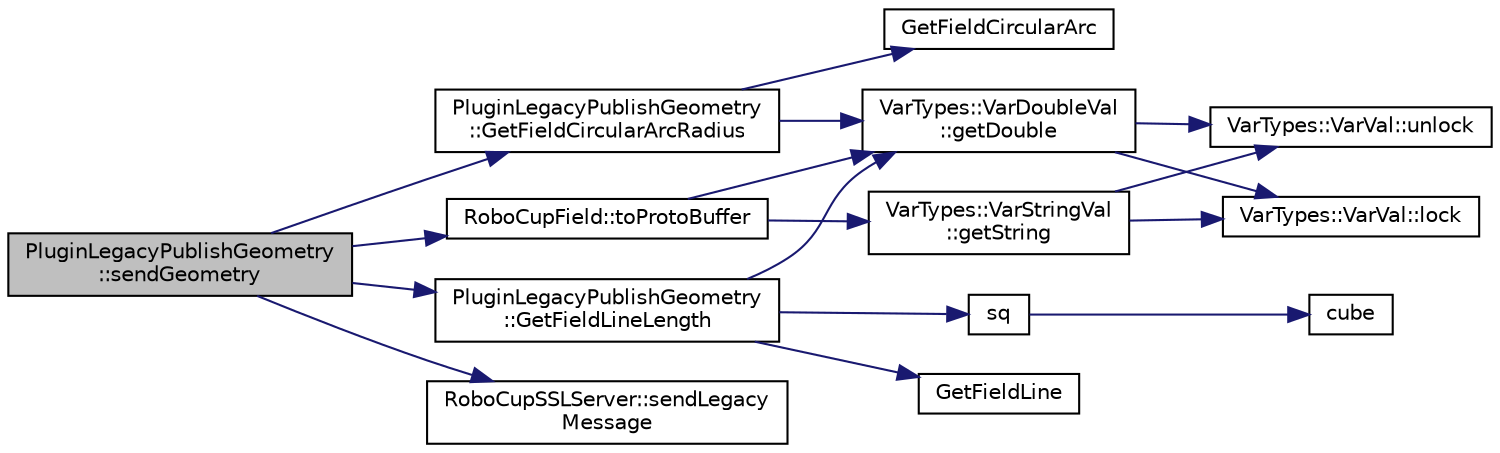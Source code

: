 digraph "PluginLegacyPublishGeometry::sendGeometry"
{
 // INTERACTIVE_SVG=YES
  edge [fontname="Helvetica",fontsize="10",labelfontname="Helvetica",labelfontsize="10"];
  node [fontname="Helvetica",fontsize="10",shape=record];
  rankdir="LR";
  Node1 [label="PluginLegacyPublishGeometry\l::sendGeometry",height=0.2,width=0.4,color="black", fillcolor="grey75", style="filled", fontcolor="black"];
  Node1 -> Node2 [color="midnightblue",fontsize="10",style="solid",fontname="Helvetica"];
  Node2 [label="PluginLegacyPublishGeometry\l::GetFieldCircularArcRadius",height=0.2,width=0.4,color="black", fillcolor="white", style="filled",URL="$da/da8/class_plugin_legacy_publish_geometry.html#a22f7e6e139d11ec9e105395eff6ef589"];
  Node2 -> Node3 [color="midnightblue",fontsize="10",style="solid",fontname="Helvetica"];
  Node3 [label="VarTypes::VarDoubleVal\l::getDouble",height=0.2,width=0.4,color="black", fillcolor="white", style="filled",URL="$db/d0f/class_var_types_1_1_var_double_val.html#aa5c9acfc3658e012d84481b9292a0b12",tooltip="get the value of this data-type "];
  Node3 -> Node4 [color="midnightblue",fontsize="10",style="solid",fontname="Helvetica"];
  Node4 [label="VarTypes::VarVal::lock",height=0.2,width=0.4,color="black", fillcolor="white", style="filled",URL="$d6/de8/class_var_types_1_1_var_val.html#a687df377b593f5ab5ac0b26d22728d4a"];
  Node3 -> Node5 [color="midnightblue",fontsize="10",style="solid",fontname="Helvetica"];
  Node5 [label="VarTypes::VarVal::unlock",height=0.2,width=0.4,color="black", fillcolor="white", style="filled",URL="$d6/de8/class_var_types_1_1_var_val.html#a6f1d886beb58366ce6c157b224ff26f8"];
  Node2 -> Node6 [color="midnightblue",fontsize="10",style="solid",fontname="Helvetica"];
  Node6 [label="GetFieldCircularArc",height=0.2,width=0.4,color="black", fillcolor="white", style="filled",URL="$d8/d71/plugin__legacypublishgeometry_8cpp.html#a63a7badb1d376c290048a41c8df4c0be"];
  Node1 -> Node7 [color="midnightblue",fontsize="10",style="solid",fontname="Helvetica"];
  Node7 [label="PluginLegacyPublishGeometry\l::GetFieldLineLength",height=0.2,width=0.4,color="black", fillcolor="white", style="filled",URL="$da/da8/class_plugin_legacy_publish_geometry.html#a2cff78af90f93bac211d5d893039d373"];
  Node7 -> Node3 [color="midnightblue",fontsize="10",style="solid",fontname="Helvetica"];
  Node7 -> Node8 [color="midnightblue",fontsize="10",style="solid",fontname="Helvetica"];
  Node8 [label="GetFieldLine",height=0.2,width=0.4,color="black", fillcolor="white", style="filled",URL="$d8/d71/plugin__legacypublishgeometry_8cpp.html#af299c1ef234322ecde9c3653d5539cbe"];
  Node7 -> Node9 [color="midnightblue",fontsize="10",style="solid",fontname="Helvetica"];
  Node9 [label="sq",height=0.2,width=0.4,color="black", fillcolor="white", style="filled",URL="$d0/d36/ssl-vision_2src_2shared_2util_2util_8h.html#a3b1068ff735e10f55f41821d89366a33"];
  Node9 -> Node10 [color="midnightblue",fontsize="10",style="solid",fontname="Helvetica"];
  Node10 [label="cube",height=0.2,width=0.4,color="black", fillcolor="white", style="filled",URL="$d0/d36/ssl-vision_2src_2shared_2util_2util_8h.html#aa6b59015782f26bdfcd1b9660fb471e2"];
  Node1 -> Node11 [color="midnightblue",fontsize="10",style="solid",fontname="Helvetica"];
  Node11 [label="RoboCupSSLServer::sendLegacy\lMessage",height=0.2,width=0.4,color="black", fillcolor="white", style="filled",URL="$d7/db4/class_robo_cup_s_s_l_server.html#a9121316925f5e0288abc1f1bfe8c5fdf"];
  Node1 -> Node12 [color="midnightblue",fontsize="10",style="solid",fontname="Helvetica"];
  Node12 [label="RoboCupField::toProtoBuffer",height=0.2,width=0.4,color="black", fillcolor="white", style="filled",URL="$d2/d6f/class_robo_cup_field.html#a7dc325f8d2dfbc14b243d7dab4791cf6"];
  Node12 -> Node13 [color="midnightblue",fontsize="10",style="solid",fontname="Helvetica"];
  Node13 [label="VarTypes::VarStringVal\l::getString",height=0.2,width=0.4,color="black", fillcolor="white", style="filled",URL="$db/d2f/class_var_types_1_1_var_string_val.html#a4f8461fed9d174b500b03a944e357b6f"];
  Node13 -> Node4 [color="midnightblue",fontsize="10",style="solid",fontname="Helvetica"];
  Node13 -> Node5 [color="midnightblue",fontsize="10",style="solid",fontname="Helvetica"];
  Node12 -> Node3 [color="midnightblue",fontsize="10",style="solid",fontname="Helvetica"];
}
